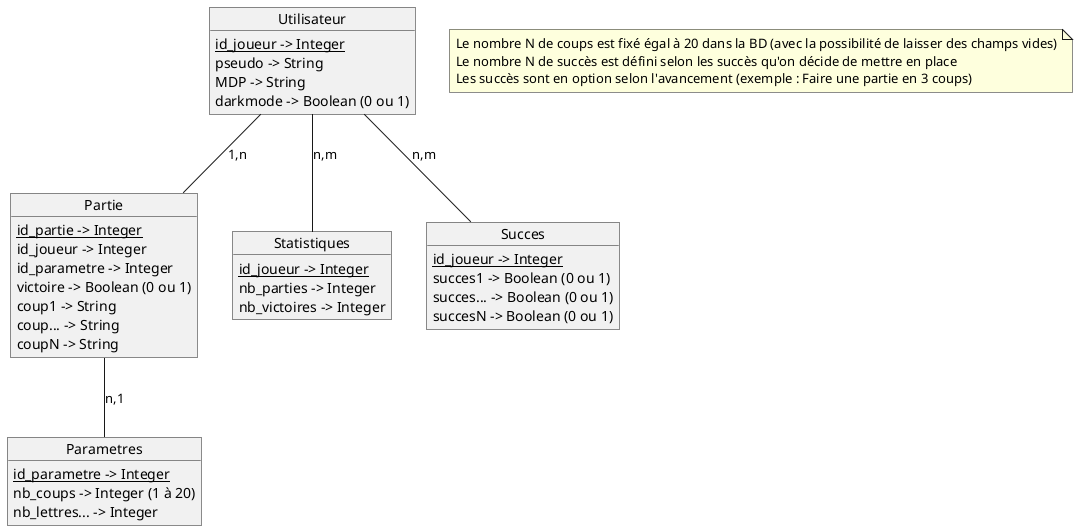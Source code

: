 @startuml modele E/A

object Utilisateur
Utilisateur : {static} id_joueur -> Integer
Utilisateur : pseudo -> String
Utilisateur : MDP -> String
Utilisateur : darkmode -> Boolean (0 ou 1)


object Partie
Partie : {static} id_partie -> Integer
Partie : id_joueur -> Integer
Partie : id_parametre -> Integer
Partie : victoire -> Boolean (0 ou 1)
Partie : coup1 -> String
Partie : coup... -> String
Partie : coupN -> String


object Statistiques
Statistiques : {static} id_joueur -> Integer
Statistiques : nb_parties -> Integer
Statistiques : nb_victoires -> Integer


object Parametres
Parametres : {static} id_parametre -> Integer
Parametres : nb_coups -> Integer (1 à 20)
Parametres : nb_lettres... -> Integer


object Succes
Succes : {static} id_joueur -> Integer
Succes : succes1 -> Boolean (0 ou 1)
Succes : succes... -> Boolean (0 ou 1)
Succes : succesN -> Boolean (0 ou 1)

note as N1 
Le nombre N de coups est fixé égal à 20 dans la BD (avec la possibilité de laisser des champs vides)
Le nombre N de succès est défini selon les succès qu'on décide de mettre en place
Les succès sont en option selon l'avancement (exemple : Faire une partie en 3 coups)
end note



Utilisateur -- Partie : 1,n
Utilisateur -- Statistiques : n,m
Partie -- Parametres : n,1
Utilisateur -- Succes : n,m



@enduml